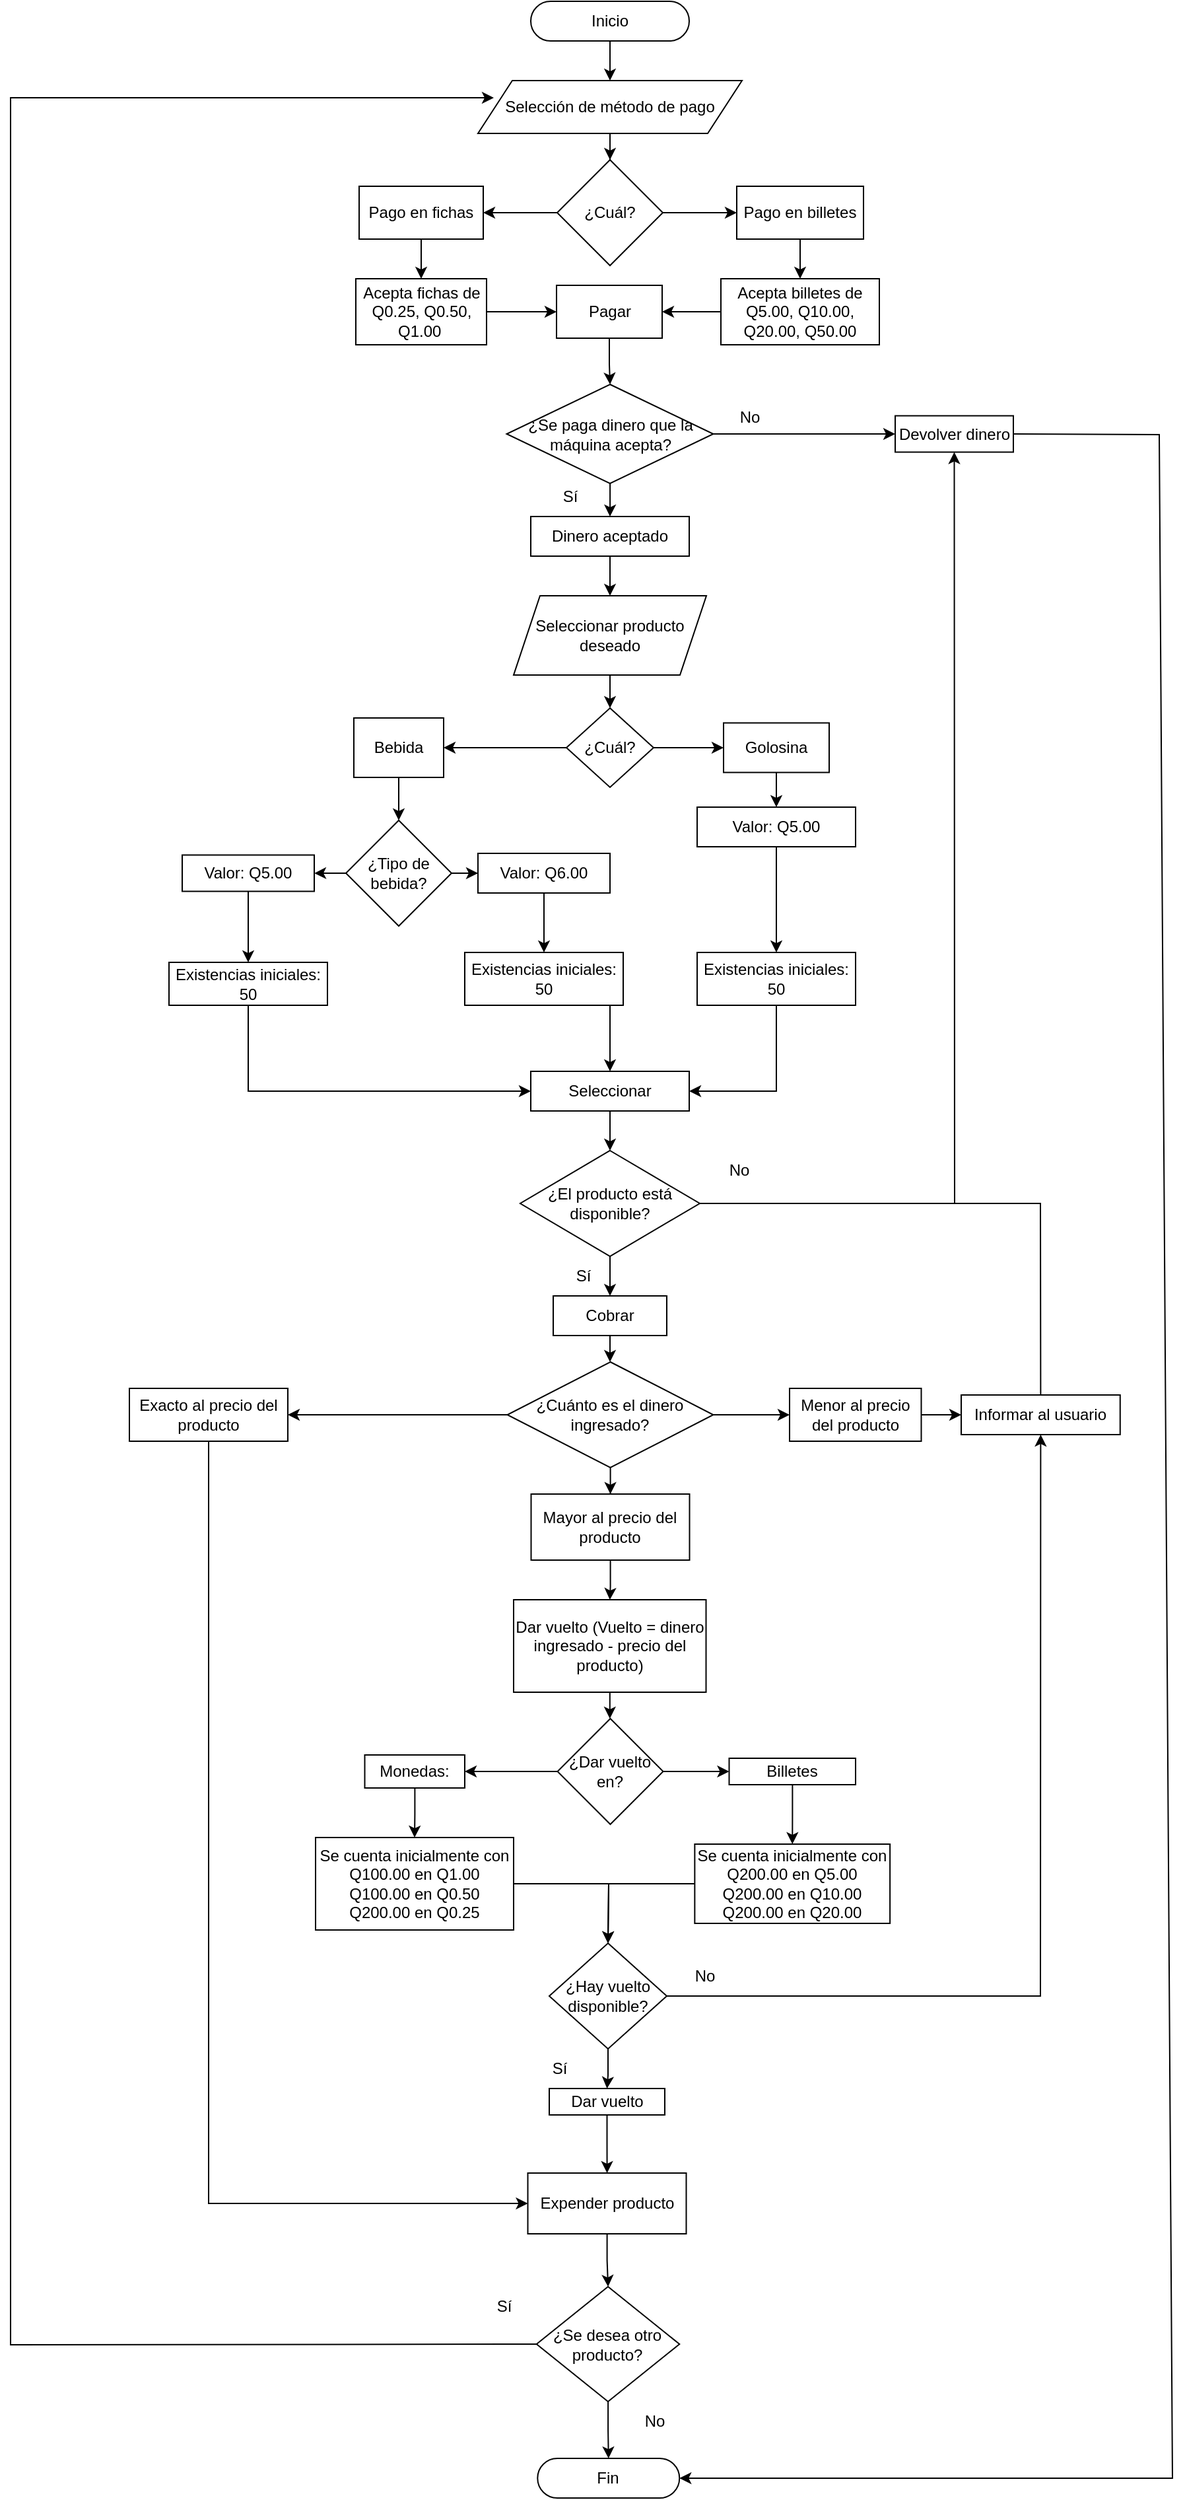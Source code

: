 <mxfile version="23.1.1" type="device">
  <diagram name="Página-1" id="PGF6aKUcFXYHYC01dU_a">
    <mxGraphModel dx="2501" dy="738" grid="1" gridSize="10" guides="1" tooltips="1" connect="1" arrows="1" fold="1" page="1" pageScale="1" pageWidth="827" pageHeight="1169" math="0" shadow="0">
      <root>
        <mxCell id="0" />
        <mxCell id="1" parent="0" />
        <mxCell id="qlSaTv3RLLqyh-sHOmdU-20" value="" style="edgeStyle=orthogonalEdgeStyle;rounded=0;orthogonalLoop=1;jettySize=auto;html=1;" edge="1" parent="1" source="qlSaTv3RLLqyh-sHOmdU-9" target="qlSaTv3RLLqyh-sHOmdU-19">
          <mxGeometry relative="1" as="geometry" />
        </mxCell>
        <mxCell id="qlSaTv3RLLqyh-sHOmdU-9" value="Inicio" style="rounded=1;whiteSpace=wrap;html=1;arcSize=50;" vertex="1" parent="1">
          <mxGeometry x="354" y="50" width="120" height="30" as="geometry" />
        </mxCell>
        <mxCell id="qlSaTv3RLLqyh-sHOmdU-22" value="" style="edgeStyle=orthogonalEdgeStyle;rounded=0;orthogonalLoop=1;jettySize=auto;html=1;" edge="1" parent="1" source="qlSaTv3RLLqyh-sHOmdU-19" target="qlSaTv3RLLqyh-sHOmdU-21">
          <mxGeometry relative="1" as="geometry" />
        </mxCell>
        <mxCell id="qlSaTv3RLLqyh-sHOmdU-19" value="Selección de método de pago" style="shape=parallelogram;perimeter=parallelogramPerimeter;whiteSpace=wrap;html=1;fixedSize=1;rounded=1;arcSize=0;size=26;" vertex="1" parent="1">
          <mxGeometry x="314" y="110" width="200" height="40" as="geometry" />
        </mxCell>
        <mxCell id="qlSaTv3RLLqyh-sHOmdU-24" value="" style="edgeStyle=orthogonalEdgeStyle;rounded=0;orthogonalLoop=1;jettySize=auto;html=1;" edge="1" parent="1" source="qlSaTv3RLLqyh-sHOmdU-21" target="qlSaTv3RLLqyh-sHOmdU-23">
          <mxGeometry relative="1" as="geometry" />
        </mxCell>
        <mxCell id="qlSaTv3RLLqyh-sHOmdU-26" value="" style="edgeStyle=orthogonalEdgeStyle;rounded=0;orthogonalLoop=1;jettySize=auto;html=1;" edge="1" parent="1" source="qlSaTv3RLLqyh-sHOmdU-21" target="qlSaTv3RLLqyh-sHOmdU-25">
          <mxGeometry relative="1" as="geometry" />
        </mxCell>
        <mxCell id="qlSaTv3RLLqyh-sHOmdU-21" value="¿Cuál?" style="rhombus;whiteSpace=wrap;html=1;rounded=1;arcSize=0;" vertex="1" parent="1">
          <mxGeometry x="374" y="170" width="80" height="80" as="geometry" />
        </mxCell>
        <mxCell id="qlSaTv3RLLqyh-sHOmdU-34" value="" style="edgeStyle=orthogonalEdgeStyle;rounded=0;orthogonalLoop=1;jettySize=auto;html=1;" edge="1" parent="1" source="qlSaTv3RLLqyh-sHOmdU-23" target="qlSaTv3RLLqyh-sHOmdU-33">
          <mxGeometry relative="1" as="geometry" />
        </mxCell>
        <mxCell id="qlSaTv3RLLqyh-sHOmdU-23" value="Pago en fichas" style="whiteSpace=wrap;html=1;rounded=1;arcSize=0;" vertex="1" parent="1">
          <mxGeometry x="224" y="190" width="94" height="40" as="geometry" />
        </mxCell>
        <mxCell id="qlSaTv3RLLqyh-sHOmdU-29" value="" style="edgeStyle=orthogonalEdgeStyle;rounded=0;orthogonalLoop=1;jettySize=auto;html=1;" edge="1" parent="1" source="qlSaTv3RLLqyh-sHOmdU-25" target="qlSaTv3RLLqyh-sHOmdU-28">
          <mxGeometry relative="1" as="geometry" />
        </mxCell>
        <mxCell id="qlSaTv3RLLqyh-sHOmdU-25" value="Pago en billetes" style="whiteSpace=wrap;html=1;rounded=1;arcSize=0;" vertex="1" parent="1">
          <mxGeometry x="510" y="190" width="96" height="40" as="geometry" />
        </mxCell>
        <mxCell id="qlSaTv3RLLqyh-sHOmdU-39" value="" style="edgeStyle=orthogonalEdgeStyle;rounded=0;orthogonalLoop=1;jettySize=auto;html=1;" edge="1" parent="1" source="qlSaTv3RLLqyh-sHOmdU-28" target="qlSaTv3RLLqyh-sHOmdU-37">
          <mxGeometry relative="1" as="geometry" />
        </mxCell>
        <mxCell id="qlSaTv3RLLqyh-sHOmdU-28" value="Acepta billetes de Q5.00, Q10.00, Q20.00, Q50.00" style="whiteSpace=wrap;html=1;rounded=1;arcSize=0;" vertex="1" parent="1">
          <mxGeometry x="498" y="260" width="120" height="50" as="geometry" />
        </mxCell>
        <mxCell id="qlSaTv3RLLqyh-sHOmdU-38" value="" style="edgeStyle=orthogonalEdgeStyle;rounded=0;orthogonalLoop=1;jettySize=auto;html=1;" edge="1" parent="1" source="qlSaTv3RLLqyh-sHOmdU-33" target="qlSaTv3RLLqyh-sHOmdU-37">
          <mxGeometry relative="1" as="geometry" />
        </mxCell>
        <mxCell id="qlSaTv3RLLqyh-sHOmdU-33" value="Acepta fichas de Q0.25, Q0.50, Q1.00&amp;nbsp;" style="whiteSpace=wrap;html=1;rounded=1;arcSize=0;" vertex="1" parent="1">
          <mxGeometry x="221.5" y="260" width="99" height="50" as="geometry" />
        </mxCell>
        <mxCell id="qlSaTv3RLLqyh-sHOmdU-41" value="" style="edgeStyle=orthogonalEdgeStyle;rounded=0;orthogonalLoop=1;jettySize=auto;html=1;" edge="1" parent="1" source="qlSaTv3RLLqyh-sHOmdU-37" target="qlSaTv3RLLqyh-sHOmdU-40">
          <mxGeometry relative="1" as="geometry" />
        </mxCell>
        <mxCell id="qlSaTv3RLLqyh-sHOmdU-37" value="Pagar" style="rounded=0;whiteSpace=wrap;html=1;" vertex="1" parent="1">
          <mxGeometry x="373.5" y="265" width="80" height="40" as="geometry" />
        </mxCell>
        <mxCell id="qlSaTv3RLLqyh-sHOmdU-43" value="" style="edgeStyle=orthogonalEdgeStyle;rounded=0;orthogonalLoop=1;jettySize=auto;html=1;" edge="1" parent="1" source="qlSaTv3RLLqyh-sHOmdU-40" target="qlSaTv3RLLqyh-sHOmdU-42">
          <mxGeometry relative="1" as="geometry" />
        </mxCell>
        <mxCell id="qlSaTv3RLLqyh-sHOmdU-45" value="" style="edgeStyle=orthogonalEdgeStyle;rounded=0;orthogonalLoop=1;jettySize=auto;html=1;" edge="1" parent="1" source="qlSaTv3RLLqyh-sHOmdU-40" target="qlSaTv3RLLqyh-sHOmdU-44">
          <mxGeometry relative="1" as="geometry" />
        </mxCell>
        <mxCell id="qlSaTv3RLLqyh-sHOmdU-40" value="¿Se paga dinero que la máquina acepta?" style="rhombus;whiteSpace=wrap;html=1;rounded=0;" vertex="1" parent="1">
          <mxGeometry x="335.75" y="340" width="156.5" height="75" as="geometry" />
        </mxCell>
        <mxCell id="qlSaTv3RLLqyh-sHOmdU-42" value="Devolver dinero" style="whiteSpace=wrap;html=1;rounded=0;" vertex="1" parent="1">
          <mxGeometry x="630" y="363.75" width="89.5" height="27.5" as="geometry" />
        </mxCell>
        <mxCell id="qlSaTv3RLLqyh-sHOmdU-49" value="" style="edgeStyle=orthogonalEdgeStyle;rounded=0;orthogonalLoop=1;jettySize=auto;html=1;" edge="1" parent="1" source="qlSaTv3RLLqyh-sHOmdU-44" target="qlSaTv3RLLqyh-sHOmdU-48">
          <mxGeometry relative="1" as="geometry" />
        </mxCell>
        <mxCell id="qlSaTv3RLLqyh-sHOmdU-44" value="Dinero aceptado" style="whiteSpace=wrap;html=1;rounded=0;" vertex="1" parent="1">
          <mxGeometry x="354" y="440" width="120" height="30" as="geometry" />
        </mxCell>
        <mxCell id="qlSaTv3RLLqyh-sHOmdU-46" value="Sí" style="text;html=1;strokeColor=none;fillColor=none;align=center;verticalAlign=middle;whiteSpace=wrap;rounded=0;" vertex="1" parent="1">
          <mxGeometry x="354" y="410" width="60" height="30" as="geometry" />
        </mxCell>
        <mxCell id="qlSaTv3RLLqyh-sHOmdU-47" value="No" style="text;html=1;strokeColor=none;fillColor=none;align=center;verticalAlign=middle;whiteSpace=wrap;rounded=0;" vertex="1" parent="1">
          <mxGeometry x="490" y="350" width="60" height="30" as="geometry" />
        </mxCell>
        <mxCell id="qlSaTv3RLLqyh-sHOmdU-51" value="" style="edgeStyle=orthogonalEdgeStyle;rounded=0;orthogonalLoop=1;jettySize=auto;html=1;" edge="1" parent="1" source="qlSaTv3RLLqyh-sHOmdU-48" target="qlSaTv3RLLqyh-sHOmdU-50">
          <mxGeometry relative="1" as="geometry" />
        </mxCell>
        <mxCell id="qlSaTv3RLLqyh-sHOmdU-48" value="Seleccionar producto deseado" style="shape=parallelogram;perimeter=parallelogramPerimeter;whiteSpace=wrap;html=1;fixedSize=1;rounded=0;" vertex="1" parent="1">
          <mxGeometry x="341" y="500" width="146" height="60" as="geometry" />
        </mxCell>
        <mxCell id="qlSaTv3RLLqyh-sHOmdU-53" value="" style="edgeStyle=orthogonalEdgeStyle;rounded=0;orthogonalLoop=1;jettySize=auto;html=1;" edge="1" parent="1" source="qlSaTv3RLLqyh-sHOmdU-50" target="qlSaTv3RLLqyh-sHOmdU-52">
          <mxGeometry relative="1" as="geometry" />
        </mxCell>
        <mxCell id="qlSaTv3RLLqyh-sHOmdU-55" value="" style="edgeStyle=orthogonalEdgeStyle;rounded=0;orthogonalLoop=1;jettySize=auto;html=1;" edge="1" parent="1" source="qlSaTv3RLLqyh-sHOmdU-50" target="qlSaTv3RLLqyh-sHOmdU-54">
          <mxGeometry relative="1" as="geometry" />
        </mxCell>
        <mxCell id="qlSaTv3RLLqyh-sHOmdU-50" value="¿Cuál?" style="rhombus;whiteSpace=wrap;html=1;rounded=0;" vertex="1" parent="1">
          <mxGeometry x="381" y="585" width="66" height="60" as="geometry" />
        </mxCell>
        <mxCell id="qlSaTv3RLLqyh-sHOmdU-78" value="" style="edgeStyle=orthogonalEdgeStyle;rounded=0;orthogonalLoop=1;jettySize=auto;html=1;" edge="1" parent="1" source="qlSaTv3RLLqyh-sHOmdU-52" target="qlSaTv3RLLqyh-sHOmdU-77">
          <mxGeometry relative="1" as="geometry" />
        </mxCell>
        <mxCell id="qlSaTv3RLLqyh-sHOmdU-52" value="Bebida" style="whiteSpace=wrap;html=1;rounded=0;" vertex="1" parent="1">
          <mxGeometry x="220" y="592.5" width="68" height="45" as="geometry" />
        </mxCell>
        <mxCell id="qlSaTv3RLLqyh-sHOmdU-60" value="" style="edgeStyle=orthogonalEdgeStyle;rounded=0;orthogonalLoop=1;jettySize=auto;html=1;" edge="1" parent="1" source="qlSaTv3RLLqyh-sHOmdU-54" target="qlSaTv3RLLqyh-sHOmdU-59">
          <mxGeometry relative="1" as="geometry" />
        </mxCell>
        <mxCell id="qlSaTv3RLLqyh-sHOmdU-54" value="Golosina" style="whiteSpace=wrap;html=1;rounded=0;" vertex="1" parent="1">
          <mxGeometry x="500" y="596.25" width="80" height="37.5" as="geometry" />
        </mxCell>
        <mxCell id="qlSaTv3RLLqyh-sHOmdU-76" value="" style="edgeStyle=orthogonalEdgeStyle;rounded=0;orthogonalLoop=1;jettySize=auto;html=1;" edge="1" parent="1" source="qlSaTv3RLLqyh-sHOmdU-59" target="qlSaTv3RLLqyh-sHOmdU-75">
          <mxGeometry relative="1" as="geometry" />
        </mxCell>
        <mxCell id="qlSaTv3RLLqyh-sHOmdU-59" value="Valor: Q5.00" style="whiteSpace=wrap;html=1;rounded=0;" vertex="1" parent="1">
          <mxGeometry x="480" y="660" width="120" height="30" as="geometry" />
        </mxCell>
        <mxCell id="qlSaTv3RLLqyh-sHOmdU-75" value="Existencias iniciales: 50" style="whiteSpace=wrap;html=1;rounded=0;" vertex="1" parent="1">
          <mxGeometry x="480" y="770" width="120" height="40" as="geometry" />
        </mxCell>
        <mxCell id="qlSaTv3RLLqyh-sHOmdU-82" value="" style="edgeStyle=orthogonalEdgeStyle;rounded=0;orthogonalLoop=1;jettySize=auto;html=1;" edge="1" parent="1" source="qlSaTv3RLLqyh-sHOmdU-77" target="qlSaTv3RLLqyh-sHOmdU-81">
          <mxGeometry relative="1" as="geometry" />
        </mxCell>
        <mxCell id="qlSaTv3RLLqyh-sHOmdU-84" value="" style="edgeStyle=orthogonalEdgeStyle;rounded=0;orthogonalLoop=1;jettySize=auto;html=1;" edge="1" parent="1" source="qlSaTv3RLLqyh-sHOmdU-77" target="qlSaTv3RLLqyh-sHOmdU-83">
          <mxGeometry relative="1" as="geometry" />
        </mxCell>
        <mxCell id="qlSaTv3RLLqyh-sHOmdU-77" value="¿Tipo de bebida?" style="rhombus;whiteSpace=wrap;html=1;rounded=0;" vertex="1" parent="1">
          <mxGeometry x="214" y="670" width="80" height="80" as="geometry" />
        </mxCell>
        <mxCell id="qlSaTv3RLLqyh-sHOmdU-88" value="" style="edgeStyle=orthogonalEdgeStyle;rounded=0;orthogonalLoop=1;jettySize=auto;html=1;" edge="1" parent="1" source="qlSaTv3RLLqyh-sHOmdU-81" target="qlSaTv3RLLqyh-sHOmdU-87">
          <mxGeometry relative="1" as="geometry" />
        </mxCell>
        <mxCell id="qlSaTv3RLLqyh-sHOmdU-81" value="Valor: Q6.00" style="whiteSpace=wrap;html=1;rounded=0;" vertex="1" parent="1">
          <mxGeometry x="314" y="695" width="100" height="30" as="geometry" />
        </mxCell>
        <mxCell id="qlSaTv3RLLqyh-sHOmdU-86" value="" style="edgeStyle=orthogonalEdgeStyle;rounded=0;orthogonalLoop=1;jettySize=auto;html=1;" edge="1" parent="1" source="qlSaTv3RLLqyh-sHOmdU-83" target="qlSaTv3RLLqyh-sHOmdU-85">
          <mxGeometry relative="1" as="geometry" />
        </mxCell>
        <mxCell id="qlSaTv3RLLqyh-sHOmdU-83" value="Valor: Q5.00" style="whiteSpace=wrap;html=1;rounded=0;" vertex="1" parent="1">
          <mxGeometry x="90" y="696.25" width="100" height="27.5" as="geometry" />
        </mxCell>
        <mxCell id="qlSaTv3RLLqyh-sHOmdU-85" value="Existencias iniciales: 50" style="whiteSpace=wrap;html=1;rounded=0;" vertex="1" parent="1">
          <mxGeometry x="80" y="777.5" width="120" height="32.5" as="geometry" />
        </mxCell>
        <mxCell id="qlSaTv3RLLqyh-sHOmdU-87" value="Existencias iniciales: 50" style="whiteSpace=wrap;html=1;rounded=0;" vertex="1" parent="1">
          <mxGeometry x="304" y="770" width="120" height="40" as="geometry" />
        </mxCell>
        <mxCell id="qlSaTv3RLLqyh-sHOmdU-96" value="" style="edgeStyle=orthogonalEdgeStyle;rounded=0;orthogonalLoop=1;jettySize=auto;html=1;" edge="1" parent="1" source="qlSaTv3RLLqyh-sHOmdU-91" target="qlSaTv3RLLqyh-sHOmdU-95">
          <mxGeometry relative="1" as="geometry" />
        </mxCell>
        <mxCell id="qlSaTv3RLLqyh-sHOmdU-91" value="Seleccionar" style="rounded=0;whiteSpace=wrap;html=1;" vertex="1" parent="1">
          <mxGeometry x="354" y="860" width="120" height="30" as="geometry" />
        </mxCell>
        <mxCell id="qlSaTv3RLLqyh-sHOmdU-92" value="" style="endArrow=classic;html=1;rounded=0;exitX=0.5;exitY=1;exitDx=0;exitDy=0;entryX=0;entryY=0.5;entryDx=0;entryDy=0;" edge="1" parent="1" source="qlSaTv3RLLqyh-sHOmdU-85" target="qlSaTv3RLLqyh-sHOmdU-91">
          <mxGeometry width="50" height="50" relative="1" as="geometry">
            <mxPoint x="510" y="810" as="sourcePoint" />
            <mxPoint x="560" y="760" as="targetPoint" />
            <Array as="points">
              <mxPoint x="140" y="875" />
            </Array>
          </mxGeometry>
        </mxCell>
        <mxCell id="qlSaTv3RLLqyh-sHOmdU-93" value="" style="endArrow=classic;html=1;rounded=0;exitX=0.75;exitY=1;exitDx=0;exitDy=0;entryX=0.5;entryY=0;entryDx=0;entryDy=0;" edge="1" parent="1" source="qlSaTv3RLLqyh-sHOmdU-87" target="qlSaTv3RLLqyh-sHOmdU-91">
          <mxGeometry width="50" height="50" relative="1" as="geometry">
            <mxPoint x="510" y="810" as="sourcePoint" />
            <mxPoint x="560" y="760" as="targetPoint" />
            <Array as="points">
              <mxPoint x="414" y="810" />
            </Array>
          </mxGeometry>
        </mxCell>
        <mxCell id="qlSaTv3RLLqyh-sHOmdU-94" value="" style="endArrow=classic;html=1;rounded=0;exitX=0.5;exitY=1;exitDx=0;exitDy=0;entryX=1;entryY=0.5;entryDx=0;entryDy=0;" edge="1" parent="1" source="qlSaTv3RLLqyh-sHOmdU-75" target="qlSaTv3RLLqyh-sHOmdU-91">
          <mxGeometry width="50" height="50" relative="1" as="geometry">
            <mxPoint x="510" y="810" as="sourcePoint" />
            <mxPoint x="560" y="760" as="targetPoint" />
            <Array as="points">
              <mxPoint x="540" y="875" />
            </Array>
          </mxGeometry>
        </mxCell>
        <mxCell id="qlSaTv3RLLqyh-sHOmdU-100" value="" style="edgeStyle=orthogonalEdgeStyle;rounded=0;orthogonalLoop=1;jettySize=auto;html=1;" edge="1" parent="1" source="qlSaTv3RLLqyh-sHOmdU-95" target="qlSaTv3RLLqyh-sHOmdU-99">
          <mxGeometry relative="1" as="geometry" />
        </mxCell>
        <mxCell id="qlSaTv3RLLqyh-sHOmdU-95" value="¿El producto está disponible?" style="rhombus;whiteSpace=wrap;html=1;rounded=0;" vertex="1" parent="1">
          <mxGeometry x="346" y="920" width="136" height="80" as="geometry" />
        </mxCell>
        <mxCell id="qlSaTv3RLLqyh-sHOmdU-97" value="" style="endArrow=classic;html=1;rounded=0;exitX=1;exitY=0.5;exitDx=0;exitDy=0;entryX=0.5;entryY=1;entryDx=0;entryDy=0;" edge="1" parent="1" source="qlSaTv3RLLqyh-sHOmdU-95" target="qlSaTv3RLLqyh-sHOmdU-42">
          <mxGeometry width="50" height="50" relative="1" as="geometry">
            <mxPoint x="580" y="930" as="sourcePoint" />
            <mxPoint x="730" y="750" as="targetPoint" />
            <Array as="points">
              <mxPoint x="675" y="960" />
            </Array>
          </mxGeometry>
        </mxCell>
        <mxCell id="qlSaTv3RLLqyh-sHOmdU-107" value="" style="edgeStyle=orthogonalEdgeStyle;rounded=0;orthogonalLoop=1;jettySize=auto;html=1;" edge="1" parent="1" source="qlSaTv3RLLqyh-sHOmdU-99" target="qlSaTv3RLLqyh-sHOmdU-106">
          <mxGeometry relative="1" as="geometry" />
        </mxCell>
        <mxCell id="qlSaTv3RLLqyh-sHOmdU-99" value="Cobrar" style="whiteSpace=wrap;html=1;rounded=0;" vertex="1" parent="1">
          <mxGeometry x="371" y="1030" width="86" height="30" as="geometry" />
        </mxCell>
        <mxCell id="qlSaTv3RLLqyh-sHOmdU-101" value="No" style="text;html=1;strokeColor=none;fillColor=none;align=center;verticalAlign=middle;whiteSpace=wrap;rounded=0;" vertex="1" parent="1">
          <mxGeometry x="482" y="920" width="60" height="30" as="geometry" />
        </mxCell>
        <mxCell id="qlSaTv3RLLqyh-sHOmdU-103" value="Sí" style="text;html=1;strokeColor=none;fillColor=none;align=center;verticalAlign=middle;whiteSpace=wrap;rounded=0;" vertex="1" parent="1">
          <mxGeometry x="364" y="1000" width="60" height="30" as="geometry" />
        </mxCell>
        <mxCell id="qlSaTv3RLLqyh-sHOmdU-109" value="" style="edgeStyle=orthogonalEdgeStyle;rounded=0;orthogonalLoop=1;jettySize=auto;html=1;" edge="1" parent="1" source="qlSaTv3RLLqyh-sHOmdU-106" target="qlSaTv3RLLqyh-sHOmdU-108">
          <mxGeometry relative="1" as="geometry" />
        </mxCell>
        <mxCell id="qlSaTv3RLLqyh-sHOmdU-111" value="" style="edgeStyle=orthogonalEdgeStyle;rounded=0;orthogonalLoop=1;jettySize=auto;html=1;" edge="1" parent="1" source="qlSaTv3RLLqyh-sHOmdU-106" target="qlSaTv3RLLqyh-sHOmdU-110">
          <mxGeometry relative="1" as="geometry" />
        </mxCell>
        <mxCell id="qlSaTv3RLLqyh-sHOmdU-113" value="" style="edgeStyle=orthogonalEdgeStyle;rounded=0;orthogonalLoop=1;jettySize=auto;html=1;" edge="1" parent="1" source="qlSaTv3RLLqyh-sHOmdU-106" target="qlSaTv3RLLqyh-sHOmdU-112">
          <mxGeometry relative="1" as="geometry" />
        </mxCell>
        <mxCell id="qlSaTv3RLLqyh-sHOmdU-106" value="¿Cuánto es el dinero ingresado?" style="rhombus;whiteSpace=wrap;html=1;rounded=0;" vertex="1" parent="1">
          <mxGeometry x="336.25" y="1080" width="156" height="80" as="geometry" />
        </mxCell>
        <mxCell id="qlSaTv3RLLqyh-sHOmdU-108" value="Exacto al precio del producto" style="whiteSpace=wrap;html=1;rounded=0;" vertex="1" parent="1">
          <mxGeometry x="50" y="1100" width="120" height="40" as="geometry" />
        </mxCell>
        <mxCell id="qlSaTv3RLLqyh-sHOmdU-118" value="" style="edgeStyle=orthogonalEdgeStyle;rounded=0;orthogonalLoop=1;jettySize=auto;html=1;" edge="1" parent="1" source="qlSaTv3RLLqyh-sHOmdU-110" target="qlSaTv3RLLqyh-sHOmdU-117">
          <mxGeometry relative="1" as="geometry" />
        </mxCell>
        <mxCell id="qlSaTv3RLLqyh-sHOmdU-110" value="Mayor al precio del producto" style="whiteSpace=wrap;html=1;rounded=0;" vertex="1" parent="1">
          <mxGeometry x="354.25" y="1180" width="120" height="50" as="geometry" />
        </mxCell>
        <mxCell id="qlSaTv3RLLqyh-sHOmdU-115" value="" style="edgeStyle=orthogonalEdgeStyle;rounded=0;orthogonalLoop=1;jettySize=auto;html=1;" edge="1" parent="1" source="qlSaTv3RLLqyh-sHOmdU-112" target="qlSaTv3RLLqyh-sHOmdU-114">
          <mxGeometry relative="1" as="geometry" />
        </mxCell>
        <mxCell id="qlSaTv3RLLqyh-sHOmdU-112" value="Menor al precio del producto" style="whiteSpace=wrap;html=1;rounded=0;" vertex="1" parent="1">
          <mxGeometry x="550" y="1100" width="99.75" height="40" as="geometry" />
        </mxCell>
        <mxCell id="qlSaTv3RLLqyh-sHOmdU-114" value="Informar al usuario" style="whiteSpace=wrap;html=1;rounded=0;" vertex="1" parent="1">
          <mxGeometry x="680" y="1105" width="120.38" height="30" as="geometry" />
        </mxCell>
        <mxCell id="qlSaTv3RLLqyh-sHOmdU-116" value="" style="endArrow=none;html=1;rounded=0;exitX=0.5;exitY=0;exitDx=0;exitDy=0;" edge="1" parent="1" source="qlSaTv3RLLqyh-sHOmdU-114">
          <mxGeometry width="50" height="50" relative="1" as="geometry">
            <mxPoint x="580" y="790" as="sourcePoint" />
            <mxPoint x="670" y="960" as="targetPoint" />
            <Array as="points">
              <mxPoint x="740" y="960" />
            </Array>
          </mxGeometry>
        </mxCell>
        <mxCell id="qlSaTv3RLLqyh-sHOmdU-120" value="" style="edgeStyle=orthogonalEdgeStyle;rounded=0;orthogonalLoop=1;jettySize=auto;html=1;entryX=0.5;entryY=0;entryDx=0;entryDy=0;" edge="1" parent="1" source="qlSaTv3RLLqyh-sHOmdU-117" target="qlSaTv3RLLqyh-sHOmdU-123">
          <mxGeometry relative="1" as="geometry">
            <mxPoint x="414" y="1360" as="targetPoint" />
          </mxGeometry>
        </mxCell>
        <mxCell id="qlSaTv3RLLqyh-sHOmdU-117" value="Dar vuelto (Vuelto = dinero ingresado - precio del producto)" style="whiteSpace=wrap;html=1;rounded=0;" vertex="1" parent="1">
          <mxGeometry x="341" y="1260" width="145.75" height="70" as="geometry" />
        </mxCell>
        <mxCell id="qlSaTv3RLLqyh-sHOmdU-127" value="" style="edgeStyle=orthogonalEdgeStyle;rounded=0;orthogonalLoop=1;jettySize=auto;html=1;" edge="1" parent="1" source="qlSaTv3RLLqyh-sHOmdU-121" target="qlSaTv3RLLqyh-sHOmdU-126">
          <mxGeometry relative="1" as="geometry" />
        </mxCell>
        <mxCell id="qlSaTv3RLLqyh-sHOmdU-121" value="Monedas:&lt;br&gt;" style="whiteSpace=wrap;html=1;rounded=0;" vertex="1" parent="1">
          <mxGeometry x="228.25" y="1377.5" width="75.75" height="25" as="geometry" />
        </mxCell>
        <mxCell id="qlSaTv3RLLqyh-sHOmdU-125" value="" style="edgeStyle=orthogonalEdgeStyle;rounded=0;orthogonalLoop=1;jettySize=auto;html=1;" edge="1" parent="1" source="qlSaTv3RLLqyh-sHOmdU-123" target="qlSaTv3RLLqyh-sHOmdU-121">
          <mxGeometry relative="1" as="geometry" />
        </mxCell>
        <mxCell id="qlSaTv3RLLqyh-sHOmdU-129" value="" style="edgeStyle=orthogonalEdgeStyle;rounded=0;orthogonalLoop=1;jettySize=auto;html=1;" edge="1" parent="1" source="qlSaTv3RLLqyh-sHOmdU-123" target="qlSaTv3RLLqyh-sHOmdU-128">
          <mxGeometry relative="1" as="geometry" />
        </mxCell>
        <mxCell id="qlSaTv3RLLqyh-sHOmdU-123" value="¿Dar vuelto en?" style="rhombus;whiteSpace=wrap;html=1;" vertex="1" parent="1">
          <mxGeometry x="374.25" y="1350" width="80" height="80" as="geometry" />
        </mxCell>
        <mxCell id="qlSaTv3RLLqyh-sHOmdU-126" value="Se cuenta inicialmente con&lt;br&gt;Q100.00 en Q1.00&lt;br style=&quot;border-color: var(--border-color);&quot;&gt;Q100.00 en Q0.50&lt;br style=&quot;border-color: var(--border-color);&quot;&gt;Q200.00 en Q0.25" style="whiteSpace=wrap;html=1;rounded=0;" vertex="1" parent="1">
          <mxGeometry x="191" y="1440" width="150" height="70" as="geometry" />
        </mxCell>
        <mxCell id="qlSaTv3RLLqyh-sHOmdU-131" value="" style="edgeStyle=orthogonalEdgeStyle;rounded=0;orthogonalLoop=1;jettySize=auto;html=1;" edge="1" parent="1" source="qlSaTv3RLLqyh-sHOmdU-128" target="qlSaTv3RLLqyh-sHOmdU-130">
          <mxGeometry relative="1" as="geometry" />
        </mxCell>
        <mxCell id="qlSaTv3RLLqyh-sHOmdU-128" value="Billetes" style="whiteSpace=wrap;html=1;" vertex="1" parent="1">
          <mxGeometry x="504.25" y="1380" width="95.75" height="20" as="geometry" />
        </mxCell>
        <mxCell id="qlSaTv3RLLqyh-sHOmdU-130" value="Se cuenta inicialmente con&lt;br&gt;Q200.00 en Q5.00&lt;br&gt;Q200.00 en Q10.00&lt;br&gt;Q200.00 en Q20.00" style="whiteSpace=wrap;html=1;" vertex="1" parent="1">
          <mxGeometry x="478.18" y="1445" width="147.88" height="60" as="geometry" />
        </mxCell>
        <mxCell id="qlSaTv3RLLqyh-sHOmdU-139" value="" style="edgeStyle=orthogonalEdgeStyle;rounded=0;orthogonalLoop=1;jettySize=auto;html=1;" edge="1" parent="1" source="qlSaTv3RLLqyh-sHOmdU-133" target="qlSaTv3RLLqyh-sHOmdU-138">
          <mxGeometry relative="1" as="geometry" />
        </mxCell>
        <mxCell id="qlSaTv3RLLqyh-sHOmdU-133" value="¿Hay vuelto disponible?" style="rhombus;whiteSpace=wrap;html=1;" vertex="1" parent="1">
          <mxGeometry x="368" y="1520" width="89" height="80" as="geometry" />
        </mxCell>
        <mxCell id="qlSaTv3RLLqyh-sHOmdU-134" value="" style="endArrow=classic;html=1;rounded=0;exitX=1;exitY=0.5;exitDx=0;exitDy=0;entryX=0.5;entryY=0;entryDx=0;entryDy=0;" edge="1" parent="1" source="qlSaTv3RLLqyh-sHOmdU-126" target="qlSaTv3RLLqyh-sHOmdU-133">
          <mxGeometry width="50" height="50" relative="1" as="geometry">
            <mxPoint x="580" y="1390" as="sourcePoint" />
            <mxPoint x="630" y="1340" as="targetPoint" />
            <Array as="points">
              <mxPoint x="413" y="1475" />
            </Array>
          </mxGeometry>
        </mxCell>
        <mxCell id="qlSaTv3RLLqyh-sHOmdU-136" value="" style="endArrow=classic;html=1;rounded=0;exitX=0;exitY=0.5;exitDx=0;exitDy=0;entryX=0.5;entryY=0;entryDx=0;entryDy=0;" edge="1" parent="1" source="qlSaTv3RLLqyh-sHOmdU-130" target="qlSaTv3RLLqyh-sHOmdU-133">
          <mxGeometry width="50" height="50" relative="1" as="geometry">
            <mxPoint x="580" y="1390" as="sourcePoint" />
            <mxPoint x="630" y="1340" as="targetPoint" />
            <Array as="points">
              <mxPoint x="413" y="1475" />
            </Array>
          </mxGeometry>
        </mxCell>
        <mxCell id="qlSaTv3RLLqyh-sHOmdU-137" value="" style="endArrow=classic;html=1;rounded=0;exitX=1;exitY=0.5;exitDx=0;exitDy=0;entryX=0.5;entryY=1;entryDx=0;entryDy=0;" edge="1" parent="1" source="qlSaTv3RLLqyh-sHOmdU-133" target="qlSaTv3RLLqyh-sHOmdU-114">
          <mxGeometry width="50" height="50" relative="1" as="geometry">
            <mxPoint x="580" y="1490" as="sourcePoint" />
            <mxPoint x="630" y="1440" as="targetPoint" />
            <Array as="points">
              <mxPoint x="740" y="1560" />
            </Array>
          </mxGeometry>
        </mxCell>
        <mxCell id="qlSaTv3RLLqyh-sHOmdU-141" value="" style="edgeStyle=orthogonalEdgeStyle;rounded=0;orthogonalLoop=1;jettySize=auto;html=1;" edge="1" parent="1" source="qlSaTv3RLLqyh-sHOmdU-138" target="qlSaTv3RLLqyh-sHOmdU-140">
          <mxGeometry relative="1" as="geometry" />
        </mxCell>
        <mxCell id="qlSaTv3RLLqyh-sHOmdU-138" value="Dar vuelto" style="whiteSpace=wrap;html=1;" vertex="1" parent="1">
          <mxGeometry x="368" y="1630" width="87.5" height="20" as="geometry" />
        </mxCell>
        <mxCell id="qlSaTv3RLLqyh-sHOmdU-146" value="" style="edgeStyle=orthogonalEdgeStyle;rounded=0;orthogonalLoop=1;jettySize=auto;html=1;" edge="1" parent="1" source="qlSaTv3RLLqyh-sHOmdU-140" target="qlSaTv3RLLqyh-sHOmdU-145">
          <mxGeometry relative="1" as="geometry" />
        </mxCell>
        <mxCell id="qlSaTv3RLLqyh-sHOmdU-140" value="Expender producto" style="whiteSpace=wrap;html=1;" vertex="1" parent="1">
          <mxGeometry x="351.75" y="1694" width="120" height="46" as="geometry" />
        </mxCell>
        <mxCell id="qlSaTv3RLLqyh-sHOmdU-142" value="" style="endArrow=classic;html=1;rounded=0;exitX=0.5;exitY=1;exitDx=0;exitDy=0;entryX=0;entryY=0.5;entryDx=0;entryDy=0;" edge="1" parent="1" source="qlSaTv3RLLqyh-sHOmdU-108" target="qlSaTv3RLLqyh-sHOmdU-140">
          <mxGeometry width="50" height="50" relative="1" as="geometry">
            <mxPoint x="580" y="1190" as="sourcePoint" />
            <mxPoint x="140" y="1390" as="targetPoint" />
            <Array as="points">
              <mxPoint x="110" y="1717" />
            </Array>
          </mxGeometry>
        </mxCell>
        <mxCell id="qlSaTv3RLLqyh-sHOmdU-143" value="Sí" style="text;html=1;strokeColor=none;fillColor=none;align=center;verticalAlign=middle;whiteSpace=wrap;rounded=0;" vertex="1" parent="1">
          <mxGeometry x="346" y="1600" width="60" height="30" as="geometry" />
        </mxCell>
        <mxCell id="qlSaTv3RLLqyh-sHOmdU-144" value="No" style="text;html=1;strokeColor=none;fillColor=none;align=center;verticalAlign=middle;whiteSpace=wrap;rounded=0;" vertex="1" parent="1">
          <mxGeometry x="455.5" y="1530" width="60" height="30" as="geometry" />
        </mxCell>
        <mxCell id="qlSaTv3RLLqyh-sHOmdU-148" value="" style="edgeStyle=orthogonalEdgeStyle;rounded=0;orthogonalLoop=1;jettySize=auto;html=1;entryX=0.5;entryY=0;entryDx=0;entryDy=0;" edge="1" parent="1" source="qlSaTv3RLLqyh-sHOmdU-145" target="qlSaTv3RLLqyh-sHOmdU-149">
          <mxGeometry relative="1" as="geometry">
            <mxPoint x="412.5" y="1960.5" as="targetPoint" />
          </mxGeometry>
        </mxCell>
        <mxCell id="qlSaTv3RLLqyh-sHOmdU-145" value="¿Se desea otro producto?" style="rhombus;whiteSpace=wrap;html=1;" vertex="1" parent="1">
          <mxGeometry x="358.38" y="1780" width="108.25" height="87" as="geometry" />
        </mxCell>
        <mxCell id="qlSaTv3RLLqyh-sHOmdU-149" value="Fin" style="rounded=1;whiteSpace=wrap;html=1;arcSize=50;" vertex="1" parent="1">
          <mxGeometry x="359.14" y="1910" width="107.49" height="30" as="geometry" />
        </mxCell>
        <mxCell id="qlSaTv3RLLqyh-sHOmdU-151" value="No" style="text;html=1;strokeColor=none;fillColor=none;align=center;verticalAlign=middle;whiteSpace=wrap;rounded=0;" vertex="1" parent="1">
          <mxGeometry x="418.18" y="1867" width="60" height="30" as="geometry" />
        </mxCell>
        <mxCell id="qlSaTv3RLLqyh-sHOmdU-153" value="" style="endArrow=classic;html=1;rounded=0;exitX=0;exitY=0.5;exitDx=0;exitDy=0;entryX=0.06;entryY=0.325;entryDx=0;entryDy=0;entryPerimeter=0;" edge="1" parent="1" source="qlSaTv3RLLqyh-sHOmdU-145" target="qlSaTv3RLLqyh-sHOmdU-19">
          <mxGeometry width="50" height="50" relative="1" as="geometry">
            <mxPoint x="580" y="1890" as="sourcePoint" />
            <mxPoint x="100" y="420" as="targetPoint" />
            <Array as="points">
              <mxPoint x="-40" y="1824" />
              <mxPoint x="-40" y="930" />
              <mxPoint x="-40" y="123" />
            </Array>
          </mxGeometry>
        </mxCell>
        <mxCell id="qlSaTv3RLLqyh-sHOmdU-157" value="" style="endArrow=classic;html=1;rounded=0;exitX=1;exitY=0.5;exitDx=0;exitDy=0;entryX=1;entryY=0.5;entryDx=0;entryDy=0;" edge="1" parent="1" source="qlSaTv3RLLqyh-sHOmdU-42" target="qlSaTv3RLLqyh-sHOmdU-149">
          <mxGeometry width="50" height="50" relative="1" as="geometry">
            <mxPoint x="580" y="590" as="sourcePoint" />
            <mxPoint x="770" y="1310" as="targetPoint" />
            <Array as="points">
              <mxPoint x="830" y="378" />
              <mxPoint x="840" y="1925" />
            </Array>
          </mxGeometry>
        </mxCell>
        <mxCell id="qlSaTv3RLLqyh-sHOmdU-158" value="Sí" style="text;html=1;strokeColor=none;fillColor=none;align=center;verticalAlign=middle;whiteSpace=wrap;rounded=0;" vertex="1" parent="1">
          <mxGeometry x="304" y="1780" width="60" height="30" as="geometry" />
        </mxCell>
      </root>
    </mxGraphModel>
  </diagram>
</mxfile>
